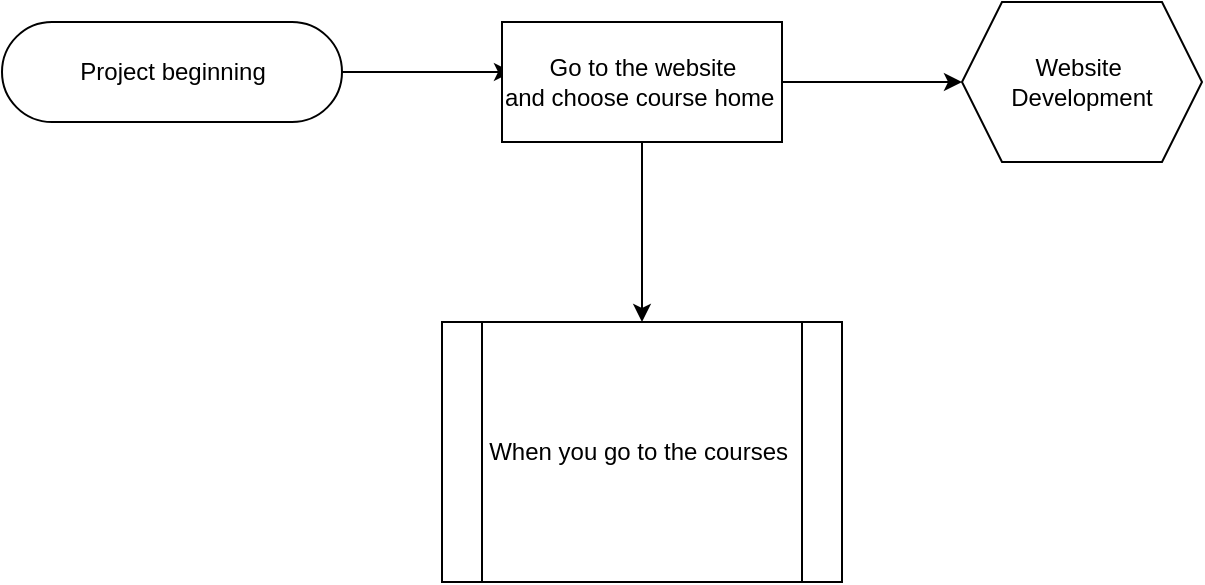 <mxfile version="20.3.0" type="github"><diagram id="LpToODk34uJFnEo72RBC" name="Page-1"><mxGraphModel dx="696" dy="552" grid="1" gridSize="10" guides="1" tooltips="1" connect="1" arrows="1" fold="1" page="1" pageScale="1" pageWidth="827" pageHeight="1169" math="0" shadow="0"><root><mxCell id="0"/><mxCell id="1" parent="0"/><mxCell id="aBohEn_GnSMgSrSPsYPf-4" value="" style="edgeStyle=orthogonalEdgeStyle;rounded=0;orthogonalLoop=1;jettySize=auto;html=1;" edge="1" parent="1" source="aBohEn_GnSMgSrSPsYPf-2"><mxGeometry relative="1" as="geometry"><mxPoint x="325" y="75" as="targetPoint"/></mxGeometry></mxCell><mxCell id="aBohEn_GnSMgSrSPsYPf-2" value="Project beginning" style="html=1;dashed=0;whitespace=wrap;shape=mxgraph.dfd.start" vertex="1" parent="1"><mxGeometry x="70" y="50" width="170" height="50" as="geometry"/></mxCell><mxCell id="aBohEn_GnSMgSrSPsYPf-10" value="" style="edgeStyle=orthogonalEdgeStyle;rounded=0;orthogonalLoop=1;jettySize=auto;html=1;" edge="1" parent="1" source="aBohEn_GnSMgSrSPsYPf-8" target="aBohEn_GnSMgSrSPsYPf-9"><mxGeometry relative="1" as="geometry"/></mxCell><mxCell id="aBohEn_GnSMgSrSPsYPf-12" value="" style="edgeStyle=orthogonalEdgeStyle;rounded=0;orthogonalLoop=1;jettySize=auto;html=1;" edge="1" parent="1" source="aBohEn_GnSMgSrSPsYPf-8" target="aBohEn_GnSMgSrSPsYPf-11"><mxGeometry relative="1" as="geometry"/></mxCell><mxCell id="aBohEn_GnSMgSrSPsYPf-8" value="Go to the website &lt;br&gt;and choose course home&amp;nbsp;" style="html=1;dashed=0;whitespace=wrap;" vertex="1" parent="1"><mxGeometry x="320" y="50" width="140" height="60" as="geometry"/></mxCell><mxCell id="aBohEn_GnSMgSrSPsYPf-11" value="When you go to the courses&amp;nbsp;" style="shape=process;whiteSpace=wrap;html=1;backgroundOutline=1;dashed=0;" vertex="1" parent="1"><mxGeometry x="290" y="200" width="200" height="130" as="geometry"/></mxCell><mxCell id="aBohEn_GnSMgSrSPsYPf-9" value="Website&amp;nbsp;&lt;br&gt;Development" style="shape=hexagon;perimeter=hexagonPerimeter2;whiteSpace=wrap;html=1;fixedSize=1;dashed=0;" vertex="1" parent="1"><mxGeometry x="550" y="40" width="120" height="80" as="geometry"/></mxCell></root></mxGraphModel></diagram></mxfile>